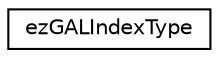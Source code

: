 digraph "Graphical Class Hierarchy"
{
 // LATEX_PDF_SIZE
  edge [fontname="Helvetica",fontsize="10",labelfontname="Helvetica",labelfontsize="10"];
  node [fontname="Helvetica",fontsize="10",shape=record];
  rankdir="LR";
  Node0 [label="ezGALIndexType",height=0.2,width=0.4,color="black", fillcolor="white", style="filled",URL="$d8/d75/structez_g_a_l_index_type.htm",tooltip=" "];
}
